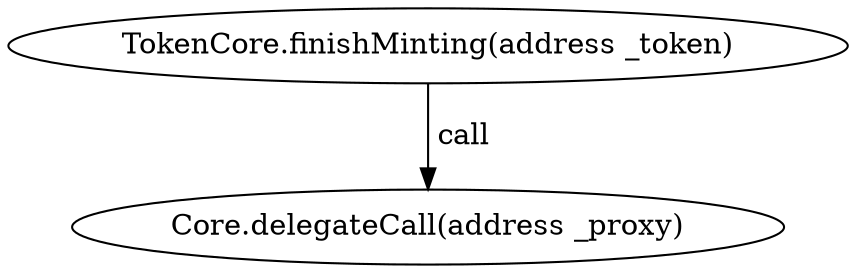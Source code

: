 digraph "" {
	graph [bb="0,0,348.18,124.8"];
	node [label="\N"];
	"TokenCore.finishMinting(address _token)"	 [height=0.5,
		pos="174.09,106.8",
		width=4.8359];
	"Core.delegateCall(address _proxy)"	 [height=0.5,
		pos="174.09,18",
		width=4.0457];
	"TokenCore.finishMinting(address _token)" -> "Core.delegateCall(address _proxy)" [key=call,
	label=" call",
	lp="185.95,62.4",
	pos="e,174.09,36.072 174.09,88.401 174.09,76.295 174.09,60.208 174.09,46.467"];
}
digraph "" {
	graph [bb="0,0,348.18,124.8"];
	node [label="\N"];
	"TokenCore.finishMinting(address _token)"	 [height=0.5,
		pos="174.09,106.8",
		width=4.8359];
	"Core.delegateCall(address _proxy)"	 [height=0.5,
		pos="174.09,18",
		width=4.0457];
	"TokenCore.finishMinting(address _token)" -> "Core.delegateCall(address _proxy)" [key=call,
	label=" call",
	lp="185.95,62.4",
	pos="e,174.09,36.072 174.09,88.401 174.09,76.295 174.09,60.208 174.09,46.467"];
}
digraph "" {
	graph [bb="0,0,348.18,124.8"];
	node [label="\N"];
	"TokenCore.finishMinting(address _token)"	 [height=0.5,
		pos="174.09,106.8",
		width=4.8359];
	"Core.delegateCall(address _proxy)"	 [height=0.5,
		pos="174.09,18",
		width=4.0457];
	"TokenCore.finishMinting(address _token)" -> "Core.delegateCall(address _proxy)" [key=call,
	label=" call",
	lp="185.95,62.4",
	pos="e,174.09,36.072 174.09,88.401 174.09,76.295 174.09,60.208 174.09,46.467"];
}
digraph "" {
	graph [bb="0,0,348.18,124.8"];
	node [label="\N"];
	"TokenCore.finishMinting(address _token)"	 [height=0.5,
		pos="174.09,106.8",
		width=4.8359];
	"Core.delegateCall(address _proxy)"	 [height=0.5,
		pos="174.09,18",
		width=4.0457];
	"TokenCore.finishMinting(address _token)" -> "Core.delegateCall(address _proxy)" [key=call,
	label=" call",
	lp="185.95,62.4",
	pos="e,174.09,36.072 174.09,88.401 174.09,76.295 174.09,60.208 174.09,46.467"];
}
digraph "" {
	graph [bb="0,0,348.18,124.8"];
	node [label="\N"];
	"TokenCore.finishMinting(address _token)"	 [height=0.5,
		pos="174.09,106.8",
		width=4.8359];
	"Core.delegateCall(address _proxy)"	 [height=0.5,
		pos="174.09,18",
		width=4.0457];
	"TokenCore.finishMinting(address _token)" -> "Core.delegateCall(address _proxy)" [key=call,
	label=" call",
	lp="185.95,62.4",
	pos="e,174.09,36.072 174.09,88.401 174.09,76.295 174.09,60.208 174.09,46.467"];
}
